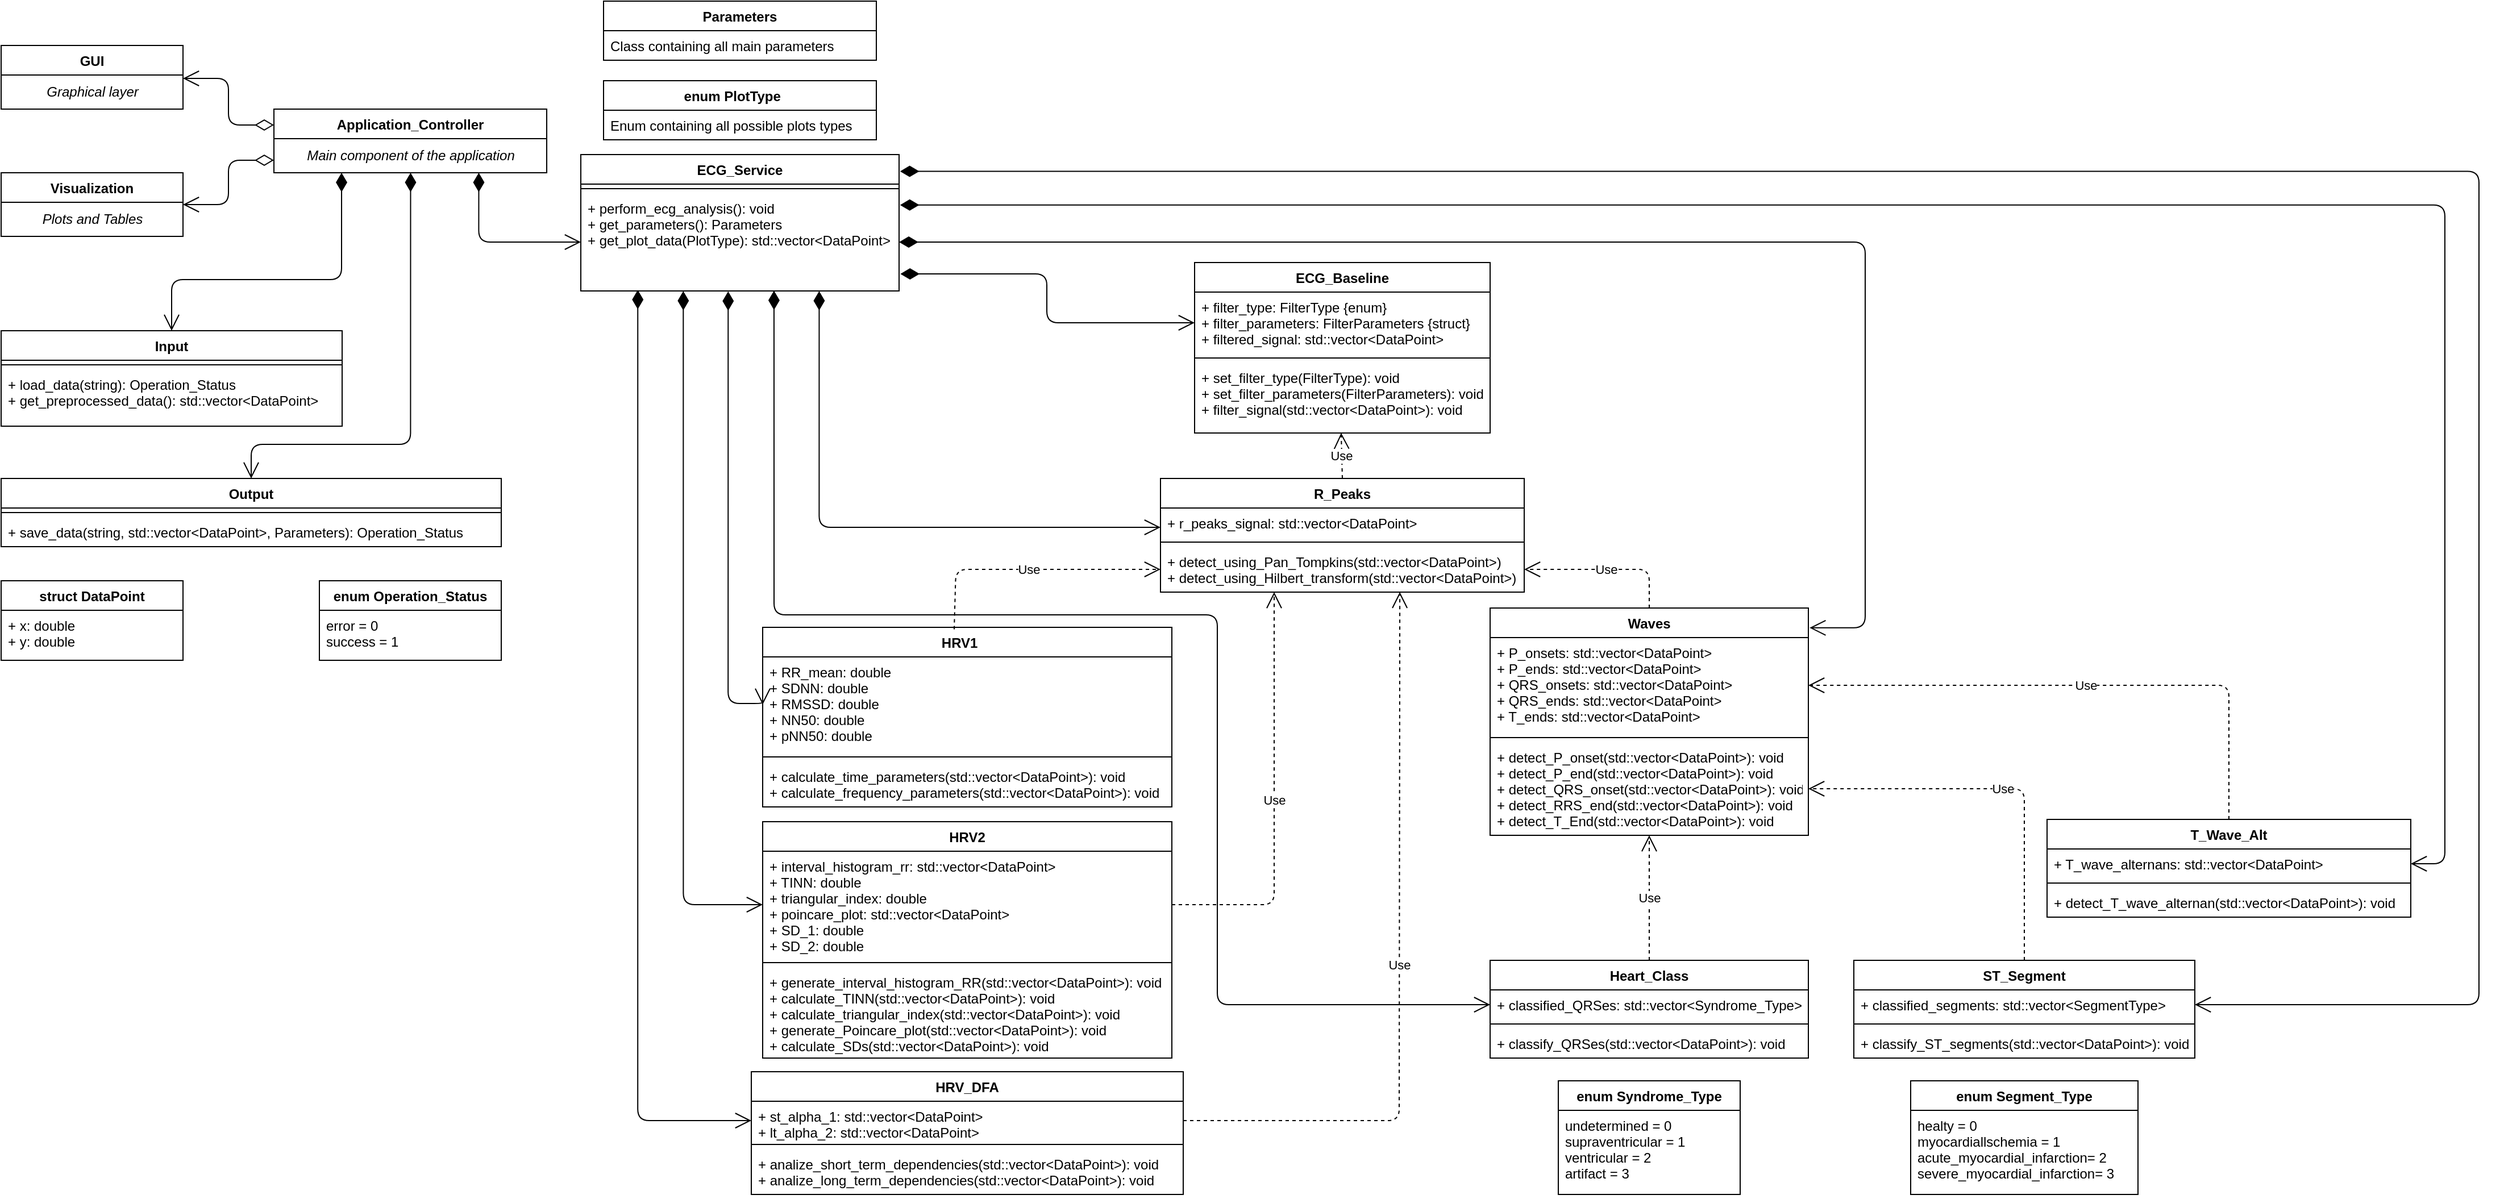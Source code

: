 <mxfile>
    <diagram id="Yrnj22OZAiDahOfx_ZIX" name="Page-1">
        <mxGraphModel dx="2313" dy="1340" grid="0" gridSize="10" guides="1" tooltips="1" connect="1" arrows="1" fold="1" page="0" pageScale="1" pageWidth="850" pageHeight="1100" math="0" shadow="0">
            <root>
                <mxCell id="0"/>
                <mxCell id="1" parent="0"/>
                <mxCell id="8" value="ECG_Baseline" style="swimlane;fontStyle=1;align=center;verticalAlign=top;childLayout=stackLayout;horizontal=1;startSize=26;horizontalStack=0;resizeParent=1;resizeParentMax=0;resizeLast=0;collapsible=1;marginBottom=0;" parent="1" vertex="1">
                    <mxGeometry x="1090" y="255" width="260" height="150" as="geometry">
                        <mxRectangle x="335" y="240" width="100" height="30" as="alternateBounds"/>
                    </mxGeometry>
                </mxCell>
                <mxCell id="9" value="+ filter_type: FilterType {enum}&#10;+ filter_parameters: FilterParameters {struct}&#10;+ filtered_signal: std::vector&lt;DataPoint&gt;" style="text;strokeColor=none;fillColor=none;align=left;verticalAlign=top;spacingLeft=4;spacingRight=4;overflow=hidden;rotatable=0;points=[[0,0.5],[1,0.5]];portConstraint=eastwest;" parent="8" vertex="1">
                    <mxGeometry y="26" width="260" height="54" as="geometry"/>
                </mxCell>
                <mxCell id="10" value="" style="line;strokeWidth=1;fillColor=none;align=left;verticalAlign=middle;spacingTop=-1;spacingLeft=3;spacingRight=3;rotatable=0;labelPosition=right;points=[];portConstraint=eastwest;strokeColor=inherit;" parent="8" vertex="1">
                    <mxGeometry y="80" width="260" height="8" as="geometry"/>
                </mxCell>
                <mxCell id="11" value="+ set_filter_type(FilterType): void&#10;+ set_filter_parameters(FilterParameters): void&#10;+ filter_signal(std::vector&lt;DataPoint&gt;): void" style="text;strokeColor=none;fillColor=none;align=left;verticalAlign=top;spacingLeft=4;spacingRight=4;overflow=hidden;rotatable=0;points=[[0,0.5],[1,0.5]];portConstraint=eastwest;" parent="8" vertex="1">
                    <mxGeometry y="88" width="260" height="62" as="geometry"/>
                </mxCell>
                <mxCell id="12" value="R_Peaks" style="swimlane;fontStyle=1;align=center;verticalAlign=top;childLayout=stackLayout;horizontal=1;startSize=26;horizontalStack=0;resizeParent=1;resizeParentMax=0;resizeLast=0;collapsible=1;marginBottom=0;" parent="1" vertex="1">
                    <mxGeometry x="1060" y="445" width="320" height="100" as="geometry">
                        <mxRectangle x="335" y="240" width="100" height="30" as="alternateBounds"/>
                    </mxGeometry>
                </mxCell>
                <mxCell id="13" value="+ r_peaks_signal: std::vector&lt;DataPoint&gt;" style="text;strokeColor=none;fillColor=none;align=left;verticalAlign=top;spacingLeft=4;spacingRight=4;overflow=hidden;rotatable=0;points=[[0,0.5],[1,0.5]];portConstraint=eastwest;" parent="12" vertex="1">
                    <mxGeometry y="26" width="320" height="26" as="geometry"/>
                </mxCell>
                <mxCell id="14" value="" style="line;strokeWidth=1;fillColor=none;align=left;verticalAlign=middle;spacingTop=-1;spacingLeft=3;spacingRight=3;rotatable=0;labelPosition=right;points=[];portConstraint=eastwest;strokeColor=inherit;" parent="12" vertex="1">
                    <mxGeometry y="52" width="320" height="8" as="geometry"/>
                </mxCell>
                <mxCell id="15" value="+ detect_using_Pan_Tompkins(std::vector&lt;DataPoint&gt;)&#10;+ detect_using_Hilbert_transform(std::vector&lt;DataPoint&gt;)" style="text;strokeColor=none;fillColor=none;align=left;verticalAlign=top;spacingLeft=4;spacingRight=4;overflow=hidden;rotatable=0;points=[[0,0.5],[1,0.5]];portConstraint=eastwest;" parent="12" vertex="1">
                    <mxGeometry y="60" width="320" height="40" as="geometry"/>
                </mxCell>
                <mxCell id="23" value="HRV2" style="swimlane;fontStyle=1;align=center;verticalAlign=top;childLayout=stackLayout;horizontal=1;startSize=26;horizontalStack=0;resizeParent=1;resizeParentMax=0;resizeLast=0;collapsible=1;marginBottom=0;" parent="1" vertex="1">
                    <mxGeometry x="710" y="747" width="360" height="208" as="geometry"/>
                </mxCell>
                <mxCell id="24" value="+ interval_histogram_rr: std::vector&lt;DataPoint&gt;&#10;+ TINN: double&#10;+ triangular_index: double&#10;+ poincare_plot: std::vector&lt;DataPoint&gt;&#10;+ SD_1: double&#10;+ SD_2: double&#10;" style="text;strokeColor=none;fillColor=none;align=left;verticalAlign=top;spacingLeft=4;spacingRight=4;overflow=hidden;rotatable=0;points=[[0,0.5],[1,0.5]];portConstraint=eastwest;" parent="23" vertex="1">
                    <mxGeometry y="26" width="360" height="94" as="geometry"/>
                </mxCell>
                <mxCell id="25" value="" style="line;strokeWidth=1;fillColor=none;align=left;verticalAlign=middle;spacingTop=-1;spacingLeft=3;spacingRight=3;rotatable=0;labelPosition=right;points=[];portConstraint=eastwest;strokeColor=inherit;" parent="23" vertex="1">
                    <mxGeometry y="120" width="360" height="8" as="geometry"/>
                </mxCell>
                <mxCell id="26" value="+ generate_interval_histogram_RR(std::vector&lt;DataPoint&gt;): void&#10;+ calculate_TINN(std::vector&lt;DataPoint&gt;): void&#10;+ calculate_triangular_index(std::vector&lt;DataPoint&gt;): void&#10;+ generate_Poincare_plot(std::vector&lt;DataPoint&gt;): void&#10;+ calculate_SDs(std::vector&lt;DataPoint&gt;): void" style="text;strokeColor=none;fillColor=none;align=left;verticalAlign=top;spacingLeft=4;spacingRight=4;overflow=hidden;rotatable=0;points=[[0,0.5],[1,0.5]];portConstraint=eastwest;" parent="23" vertex="1">
                    <mxGeometry y="128" width="360" height="80" as="geometry"/>
                </mxCell>
                <mxCell id="27" value="Waves" style="swimlane;fontStyle=1;align=center;verticalAlign=top;childLayout=stackLayout;horizontal=1;startSize=26;horizontalStack=0;resizeParent=1;resizeParentMax=0;resizeLast=0;collapsible=1;marginBottom=0;" parent="1" vertex="1">
                    <mxGeometry x="1350" y="559" width="280" height="200" as="geometry"/>
                </mxCell>
                <mxCell id="28" value="+ P_onsets: std::vector&lt;DataPoint&gt;&#10;+ P_ends: std::vector&lt;DataPoint&gt;&#10;+ QRS_onsets: std::vector&lt;DataPoint&gt;&#10;+ QRS_ends: std::vector&lt;DataPoint&gt;&#10;+ T_ends: std::vector&lt;DataPoint&gt;" style="text;strokeColor=none;fillColor=none;align=left;verticalAlign=top;spacingLeft=4;spacingRight=4;overflow=hidden;rotatable=0;points=[[0,0.5],[1,0.5]];portConstraint=eastwest;" parent="27" vertex="1">
                    <mxGeometry y="26" width="280" height="84" as="geometry"/>
                </mxCell>
                <mxCell id="29" value="" style="line;strokeWidth=1;fillColor=none;align=left;verticalAlign=middle;spacingTop=-1;spacingLeft=3;spacingRight=3;rotatable=0;labelPosition=right;points=[];portConstraint=eastwest;strokeColor=inherit;" parent="27" vertex="1">
                    <mxGeometry y="110" width="280" height="8" as="geometry"/>
                </mxCell>
                <mxCell id="30" value="+ detect_P_onset(std::vector&lt;DataPoint&gt;): void&#10;+ detect_P_end(std::vector&lt;DataPoint&gt;): void&#10;+ detect_QRS_onset(std::vector&lt;DataPoint&gt;): void&#10;+ detect_RRS_end(std::vector&lt;DataPoint&gt;): void&#10;+ detect_T_End(std::vector&lt;DataPoint&gt;): void" style="text;strokeColor=none;fillColor=none;align=left;verticalAlign=top;spacingLeft=4;spacingRight=4;overflow=hidden;rotatable=0;points=[[0,0.5],[1,0.5]];portConstraint=eastwest;" parent="27" vertex="1">
                    <mxGeometry y="118" width="280" height="82" as="geometry"/>
                </mxCell>
                <mxCell id="39" value="HRV_DFA" style="swimlane;fontStyle=1;align=center;verticalAlign=top;childLayout=stackLayout;horizontal=1;startSize=26;horizontalStack=0;resizeParent=1;resizeParentMax=0;resizeLast=0;collapsible=1;marginBottom=0;" parent="1" vertex="1">
                    <mxGeometry x="700" y="967" width="380" height="108" as="geometry"/>
                </mxCell>
                <mxCell id="40" value="+ st_alpha_1: std::vector&lt;DataPoint&gt;&#10;+ lt_alpha_2: std::vector&lt;DataPoint&gt;" style="text;strokeColor=none;fillColor=none;align=left;verticalAlign=top;spacingLeft=4;spacingRight=4;overflow=hidden;rotatable=0;points=[[0,0.5],[1,0.5]];portConstraint=eastwest;" parent="39" vertex="1">
                    <mxGeometry y="26" width="380" height="34" as="geometry"/>
                </mxCell>
                <mxCell id="41" value="" style="line;strokeWidth=1;fillColor=none;align=left;verticalAlign=middle;spacingTop=-1;spacingLeft=3;spacingRight=3;rotatable=0;labelPosition=right;points=[];portConstraint=eastwest;strokeColor=inherit;" parent="39" vertex="1">
                    <mxGeometry y="60" width="380" height="8" as="geometry"/>
                </mxCell>
                <mxCell id="42" value="+ analize_short_term_dependencies(std::vector&lt;DataPoint&gt;): void&#10;+ analize_long_term_dependencies(std::vector&lt;DataPoint&gt;): void" style="text;strokeColor=none;fillColor=none;align=left;verticalAlign=top;spacingLeft=4;spacingRight=4;overflow=hidden;rotatable=0;points=[[0,0.5],[1,0.5]];portConstraint=eastwest;" parent="39" vertex="1">
                    <mxGeometry y="68" width="380" height="40" as="geometry"/>
                </mxCell>
                <mxCell id="43" value="HRV1    " style="swimlane;fontStyle=1;align=center;verticalAlign=top;childLayout=stackLayout;horizontal=1;startSize=26;horizontalStack=0;resizeParent=1;resizeParentMax=0;resizeLast=0;collapsible=1;marginBottom=0;" parent="1" vertex="1">
                    <mxGeometry x="710" y="576" width="360" height="158" as="geometry"/>
                </mxCell>
                <mxCell id="44" value="+ RR_mean: double&#10;+ SDNN: double&#10;+ RMSSD: double&#10;+ NN50: double&#10;+ pNN50: double" style="text;strokeColor=none;fillColor=none;align=left;verticalAlign=top;spacingLeft=4;spacingRight=4;overflow=hidden;rotatable=0;points=[[0,0.5],[1,0.5]];portConstraint=eastwest;" parent="43" vertex="1">
                    <mxGeometry y="26" width="360" height="84" as="geometry"/>
                </mxCell>
                <mxCell id="45" value="" style="line;strokeWidth=1;fillColor=none;align=left;verticalAlign=middle;spacingTop=-1;spacingLeft=3;spacingRight=3;rotatable=0;labelPosition=right;points=[];portConstraint=eastwest;strokeColor=inherit;" parent="43" vertex="1">
                    <mxGeometry y="110" width="360" height="8" as="geometry"/>
                </mxCell>
                <mxCell id="46" value="+ calculate_time_parameters(std::vector&lt;DataPoint&gt;): void&#10;+ calculate_frequency_parameters(std::vector&lt;DataPoint&gt;): void" style="text;strokeColor=none;fillColor=none;align=left;verticalAlign=top;spacingLeft=4;spacingRight=4;overflow=hidden;rotatable=0;points=[[0,0.5],[1,0.5]];portConstraint=eastwest;" parent="43" vertex="1">
                    <mxGeometry y="118" width="360" height="40" as="geometry"/>
                </mxCell>
                <mxCell id="47" value="Heart_Class" style="swimlane;fontStyle=1;align=center;verticalAlign=top;childLayout=stackLayout;horizontal=1;startSize=26;horizontalStack=0;resizeParent=1;resizeParentMax=0;resizeLast=0;collapsible=1;marginBottom=0;" parent="1" vertex="1">
                    <mxGeometry x="1350" y="869" width="280" height="86" as="geometry"/>
                </mxCell>
                <mxCell id="48" value="+ classified_QRSes: std::vector&lt;Syndrome_Type&gt;" style="text;strokeColor=none;fillColor=none;align=left;verticalAlign=top;spacingLeft=4;spacingRight=4;overflow=hidden;rotatable=0;points=[[0,0.5],[1,0.5]];portConstraint=eastwest;" parent="47" vertex="1">
                    <mxGeometry y="26" width="280" height="26" as="geometry"/>
                </mxCell>
                <mxCell id="49" value="" style="line;strokeWidth=1;fillColor=none;align=left;verticalAlign=middle;spacingTop=-1;spacingLeft=3;spacingRight=3;rotatable=0;labelPosition=right;points=[];portConstraint=eastwest;strokeColor=inherit;" parent="47" vertex="1">
                    <mxGeometry y="52" width="280" height="8" as="geometry"/>
                </mxCell>
                <mxCell id="50" value="+ classify_QRSes(std::vector&lt;DataPoint&gt;): void" style="text;strokeColor=none;fillColor=none;align=left;verticalAlign=top;spacingLeft=4;spacingRight=4;overflow=hidden;rotatable=0;points=[[0,0.5],[1,0.5]];portConstraint=eastwest;" parent="47" vertex="1">
                    <mxGeometry y="60" width="280" height="26" as="geometry"/>
                </mxCell>
                <mxCell id="51" value="T_Wave_Alt" style="swimlane;fontStyle=1;align=center;verticalAlign=top;childLayout=stackLayout;horizontal=1;startSize=26;horizontalStack=0;resizeParent=1;resizeParentMax=0;resizeLast=0;collapsible=1;marginBottom=0;" parent="1" vertex="1">
                    <mxGeometry x="1840" y="745" width="320" height="86" as="geometry"/>
                </mxCell>
                <mxCell id="52" value="+ T_wave_alternans: std::vector&lt;DataPoint&gt;" style="text;strokeColor=none;fillColor=none;align=left;verticalAlign=top;spacingLeft=4;spacingRight=4;overflow=hidden;rotatable=0;points=[[0,0.5],[1,0.5]];portConstraint=eastwest;" parent="51" vertex="1">
                    <mxGeometry y="26" width="320" height="26" as="geometry"/>
                </mxCell>
                <mxCell id="53" value="" style="line;strokeWidth=1;fillColor=none;align=left;verticalAlign=middle;spacingTop=-1;spacingLeft=3;spacingRight=3;rotatable=0;labelPosition=right;points=[];portConstraint=eastwest;strokeColor=inherit;" parent="51" vertex="1">
                    <mxGeometry y="52" width="320" height="8" as="geometry"/>
                </mxCell>
                <mxCell id="54" value="+ detect_T_wave_alternan(std::vector&lt;DataPoint&gt;): void" style="text;strokeColor=none;fillColor=none;align=left;verticalAlign=top;spacingLeft=4;spacingRight=4;overflow=hidden;rotatable=0;points=[[0,0.5],[1,0.5]];portConstraint=eastwest;" parent="51" vertex="1">
                    <mxGeometry y="60" width="320" height="26" as="geometry"/>
                </mxCell>
                <mxCell id="55" value="ST_Segment" style="swimlane;fontStyle=1;align=center;verticalAlign=top;childLayout=stackLayout;horizontal=1;startSize=26;horizontalStack=0;resizeParent=1;resizeParentMax=0;resizeLast=0;collapsible=1;marginBottom=0;" parent="1" vertex="1">
                    <mxGeometry x="1670" y="869" width="300" height="86" as="geometry"/>
                </mxCell>
                <mxCell id="56" value="+ classified_segments: std::vector&lt;SegmentType&gt; " style="text;strokeColor=none;fillColor=none;align=left;verticalAlign=top;spacingLeft=4;spacingRight=4;overflow=hidden;rotatable=0;points=[[0,0.5],[1,0.5]];portConstraint=eastwest;" parent="55" vertex="1">
                    <mxGeometry y="26" width="300" height="26" as="geometry"/>
                </mxCell>
                <mxCell id="57" value="" style="line;strokeWidth=1;fillColor=none;align=left;verticalAlign=middle;spacingTop=-1;spacingLeft=3;spacingRight=3;rotatable=0;labelPosition=right;points=[];portConstraint=eastwest;strokeColor=inherit;" parent="55" vertex="1">
                    <mxGeometry y="52" width="300" height="8" as="geometry"/>
                </mxCell>
                <mxCell id="58" value="+ classify_ST_segments(std::vector&lt;DataPoint&gt;): void" style="text;strokeColor=none;fillColor=none;align=left;verticalAlign=top;spacingLeft=4;spacingRight=4;overflow=hidden;rotatable=0;points=[[0,0.5],[1,0.5]];portConstraint=eastwest;" parent="55" vertex="1">
                    <mxGeometry y="60" width="300" height="26" as="geometry"/>
                </mxCell>
                <mxCell id="59" value="Application_Controller" style="swimlane;fontStyle=1;align=center;verticalAlign=top;childLayout=stackLayout;horizontal=1;startSize=26;horizontalStack=0;resizeParent=1;resizeParentMax=0;resizeLast=0;collapsible=1;marginBottom=0;swimlaneLine=1;" parent="1" vertex="1">
                    <mxGeometry x="280" y="120" width="240" height="56" as="geometry"/>
                </mxCell>
                <mxCell id="185" value="&lt;i&gt;Main component of the application&lt;/i&gt;" style="text;html=1;align=center;verticalAlign=middle;resizable=0;points=[];autosize=1;strokeColor=none;fillColor=none;" parent="59" vertex="1">
                    <mxGeometry y="26" width="240" height="30" as="geometry"/>
                </mxCell>
                <mxCell id="67" value="Input" style="swimlane;fontStyle=1;align=center;verticalAlign=top;childLayout=stackLayout;horizontal=1;startSize=26;horizontalStack=0;resizeParent=1;resizeParentMax=0;resizeLast=0;collapsible=1;marginBottom=0;" parent="1" vertex="1">
                    <mxGeometry x="40" y="315" width="300" height="84" as="geometry"/>
                </mxCell>
                <mxCell id="69" value="" style="line;strokeWidth=1;fillColor=none;align=left;verticalAlign=middle;spacingTop=-1;spacingLeft=3;spacingRight=3;rotatable=0;labelPosition=right;points=[];portConstraint=eastwest;strokeColor=inherit;" parent="67" vertex="1">
                    <mxGeometry y="26" width="300" height="8" as="geometry"/>
                </mxCell>
                <mxCell id="70" value="+ load_data(string): Operation_Status&#10;+ get_preprocessed_data(): std::vector&lt;DataPoint&gt;" style="text;strokeColor=none;fillColor=none;align=left;verticalAlign=top;spacingLeft=4;spacingRight=4;overflow=hidden;rotatable=0;points=[[0,0.5],[1,0.5]];portConstraint=eastwest;" parent="67" vertex="1">
                    <mxGeometry y="34" width="300" height="50" as="geometry"/>
                </mxCell>
                <mxCell id="75" value="Output" style="swimlane;fontStyle=1;align=center;verticalAlign=top;childLayout=stackLayout;horizontal=1;startSize=26;horizontalStack=0;resizeParent=1;resizeParentMax=0;resizeLast=0;collapsible=1;marginBottom=0;" parent="1" vertex="1">
                    <mxGeometry x="40" y="445" width="440" height="60" as="geometry"/>
                </mxCell>
                <mxCell id="77" value="" style="line;strokeWidth=1;fillColor=none;align=left;verticalAlign=middle;spacingTop=-1;spacingLeft=3;spacingRight=3;rotatable=0;labelPosition=right;points=[];portConstraint=eastwest;strokeColor=inherit;" parent="75" vertex="1">
                    <mxGeometry y="26" width="440" height="8" as="geometry"/>
                </mxCell>
                <mxCell id="78" value="+ save_data(string, std::vector&lt;DataPoint&gt;, Parameters): Operation_Status" style="text;strokeColor=none;fillColor=none;align=left;verticalAlign=top;spacingLeft=4;spacingRight=4;overflow=hidden;rotatable=0;points=[[0,0.5],[1,0.5]];portConstraint=eastwest;" parent="75" vertex="1">
                    <mxGeometry y="34" width="440" height="26" as="geometry"/>
                </mxCell>
                <mxCell id="100" value="" style="endArrow=open;html=1;endSize=12;startArrow=diamondThin;startSize=14;startFill=0;edgeStyle=orthogonalEdgeStyle;align=left;verticalAlign=bottom;exitX=0;exitY=0.25;exitDx=0;exitDy=0;entryX=1;entryY=0.1;entryDx=0;entryDy=0;entryPerimeter=0;" parent="1" source="59" target="189" edge="1">
                    <mxGeometry x="-1" y="3" relative="1" as="geometry">
                        <mxPoint x="280" y="214" as="sourcePoint"/>
                        <mxPoint x="220" y="155" as="targetPoint"/>
                    </mxGeometry>
                </mxCell>
                <mxCell id="116" value="Use" style="endArrow=open;endSize=12;dashed=1;html=1;exitX=0.5;exitY=0;exitDx=0;exitDy=0;entryX=0.496;entryY=0.998;entryDx=0;entryDy=0;entryPerimeter=0;" parent="1" source="12" target="11" edge="1">
                    <mxGeometry width="160" relative="1" as="geometry">
                        <mxPoint x="1210" y="525" as="sourcePoint"/>
                        <mxPoint x="1140" y="445" as="targetPoint"/>
                    </mxGeometry>
                </mxCell>
                <mxCell id="117" value="Use" style="endArrow=open;endSize=12;dashed=1;html=1;exitX=0.468;exitY=0.011;exitDx=0;exitDy=0;exitPerimeter=0;entryX=0;entryY=0.5;entryDx=0;entryDy=0;" parent="1" source="43" target="15" edge="1">
                    <mxGeometry width="160" relative="1" as="geometry">
                        <mxPoint x="1150" y="709" as="sourcePoint"/>
                        <mxPoint x="1150" y="649" as="targetPoint"/>
                        <Array as="points">
                            <mxPoint x="880" y="525"/>
                        </Array>
                    </mxGeometry>
                </mxCell>
                <mxCell id="118" value="Use" style="endArrow=open;endSize=12;dashed=1;html=1;exitX=1;exitY=0.5;exitDx=0;exitDy=0;entryX=0.658;entryY=0.997;entryDx=0;entryDy=0;entryPerimeter=0;" parent="1" source="40" target="15" edge="1">
                    <mxGeometry width="160" relative="1" as="geometry">
                        <mxPoint x="1200" y="1029" as="sourcePoint"/>
                        <mxPoint x="1240" y="805" as="targetPoint"/>
                        <Array as="points">
                            <mxPoint x="1270" y="1010"/>
                        </Array>
                    </mxGeometry>
                </mxCell>
                <mxCell id="119" value="Use" style="endArrow=open;endSize=12;dashed=1;html=1;exitX=0.5;exitY=0;exitDx=0;exitDy=0;entryX=1;entryY=0.5;entryDx=0;entryDy=0;" parent="1" source="27" target="15" edge="1">
                    <mxGeometry width="160" relative="1" as="geometry">
                        <mxPoint x="1880" y="435" as="sourcePoint"/>
                        <mxPoint x="1830" y="355" as="targetPoint"/>
                        <Array as="points">
                            <mxPoint x="1490" y="525"/>
                        </Array>
                    </mxGeometry>
                </mxCell>
                <mxCell id="122" value="Use" style="endArrow=open;endSize=12;dashed=1;html=1;exitX=0.5;exitY=0;exitDx=0;exitDy=0;entryX=1;entryY=0.5;entryDx=0;entryDy=0;" parent="1" source="55" target="30" edge="1">
                    <mxGeometry width="160" relative="1" as="geometry">
                        <mxPoint x="1060" y="889" as="sourcePoint"/>
                        <mxPoint x="1890" y="715" as="targetPoint"/>
                        <Array as="points">
                            <mxPoint x="1820" y="718"/>
                        </Array>
                    </mxGeometry>
                </mxCell>
                <mxCell id="125" value="ECG_Service" style="swimlane;fontStyle=1;align=center;verticalAlign=top;childLayout=stackLayout;horizontal=1;startSize=26;horizontalStack=0;resizeParent=1;resizeParentMax=0;resizeLast=0;collapsible=1;marginBottom=0;" parent="1" vertex="1">
                    <mxGeometry x="550" y="160" width="280" height="120" as="geometry"/>
                </mxCell>
                <mxCell id="127" value="" style="line;strokeWidth=1;fillColor=none;align=left;verticalAlign=middle;spacingTop=-1;spacingLeft=3;spacingRight=3;rotatable=0;labelPosition=right;points=[];portConstraint=eastwest;strokeColor=inherit;" parent="125" vertex="1">
                    <mxGeometry y="26" width="280" height="8" as="geometry"/>
                </mxCell>
                <mxCell id="128" value="+ perform_ecg_analysis(): void&#10;+ get_parameters(): Parameters&#10;+ get_plot_data(PlotType): std::vector&lt;DataPoint&gt;" style="text;strokeColor=none;fillColor=none;align=left;verticalAlign=top;spacingLeft=4;spacingRight=4;overflow=hidden;rotatable=0;points=[[0,0.5],[1,0.5]];portConstraint=eastwest;" parent="125" vertex="1">
                    <mxGeometry y="34" width="280" height="86" as="geometry"/>
                </mxCell>
                <mxCell id="175" value="" style="endArrow=open;html=1;endSize=12;startArrow=diamondThin;startSize=14;startFill=1;edgeStyle=orthogonalEdgeStyle;align=left;verticalAlign=bottom;entryX=0;entryY=0.5;entryDx=0;entryDy=0;exitX=1.004;exitY=0.826;exitDx=0;exitDy=0;exitPerimeter=0;" parent="1" source="128" target="9" edge="1">
                    <mxGeometry x="-1" y="3" relative="1" as="geometry">
                        <mxPoint x="860" y="265" as="sourcePoint"/>
                        <mxPoint x="1060" y="324" as="targetPoint"/>
                        <Array as="points">
                            <mxPoint x="960" y="265"/>
                            <mxPoint x="960" y="308"/>
                        </Array>
                    </mxGeometry>
                </mxCell>
                <mxCell id="177" value="" style="endArrow=open;html=1;endSize=12;startArrow=diamondThin;startSize=14;startFill=1;edgeStyle=orthogonalEdgeStyle;align=left;verticalAlign=bottom;entryX=1;entryY=0.5;entryDx=0;entryDy=0;exitX=1.003;exitY=0.121;exitDx=0;exitDy=0;exitPerimeter=0;" parent="1" source="128" target="52" edge="1">
                    <mxGeometry x="-1" y="3" relative="1" as="geometry">
                        <mxPoint x="1480" y="205" as="sourcePoint"/>
                        <mxPoint x="2150" y="405" as="targetPoint"/>
                        <Array as="points">
                            <mxPoint x="2190" y="204"/>
                            <mxPoint x="2190" y="784"/>
                        </Array>
                    </mxGeometry>
                </mxCell>
                <mxCell id="178" value="" style="endArrow=open;html=1;endSize=12;startArrow=diamondThin;startSize=14;startFill=1;edgeStyle=orthogonalEdgeStyle;align=left;verticalAlign=bottom;entryX=1.004;entryY=0.087;entryDx=0;entryDy=0;entryPerimeter=0;exitX=1;exitY=0.5;exitDx=0;exitDy=0;" parent="1" source="128" target="27" edge="1">
                    <mxGeometry x="-1" y="3" relative="1" as="geometry">
                        <mxPoint x="1040" y="225" as="sourcePoint"/>
                        <mxPoint x="1590" y="489" as="targetPoint"/>
                        <Array as="points">
                            <mxPoint x="1680" y="237"/>
                            <mxPoint x="1680" y="576"/>
                        </Array>
                    </mxGeometry>
                </mxCell>
                <mxCell id="179" value="" style="endArrow=open;html=1;endSize=12;startArrow=diamondThin;startSize=14;startFill=1;edgeStyle=orthogonalEdgeStyle;align=left;verticalAlign=bottom;exitX=0.607;exitY=0.997;exitDx=0;exitDy=0;exitPerimeter=0;entryX=0;entryY=0.5;entryDx=0;entryDy=0;" parent="1" source="128" target="48" edge="1">
                    <mxGeometry x="-1" y="3" relative="1" as="geometry">
                        <mxPoint x="860" y="325.002" as="sourcePoint"/>
                        <mxPoint x="970" y="509.15" as="targetPoint"/>
                        <Array as="points">
                            <mxPoint x="720" y="565"/>
                            <mxPoint x="1110" y="565"/>
                            <mxPoint x="1110" y="908"/>
                        </Array>
                    </mxGeometry>
                </mxCell>
                <mxCell id="181" value="" style="endArrow=open;html=1;endSize=12;startArrow=diamondThin;startSize=14;startFill=1;edgeStyle=orthogonalEdgeStyle;align=left;verticalAlign=bottom;exitX=0.322;exitY=1.002;exitDx=0;exitDy=0;exitPerimeter=0;entryX=0;entryY=0.5;entryDx=0;entryDy=0;" parent="1" source="128" target="24" edge="1">
                    <mxGeometry x="-1" y="3" relative="1" as="geometry">
                        <mxPoint x="680" y="341" as="sourcePoint"/>
                        <mxPoint x="690" y="820" as="targetPoint"/>
                        <Array as="points">
                            <mxPoint x="640" y="820"/>
                        </Array>
                    </mxGeometry>
                </mxCell>
                <mxCell id="182" value="" style="endArrow=open;html=1;endSize=12;startArrow=diamondThin;startSize=14;startFill=1;edgeStyle=orthogonalEdgeStyle;align=left;verticalAlign=bottom;entryX=0;entryY=0.5;entryDx=0;entryDy=0;exitX=0.179;exitY=0.99;exitDx=0;exitDy=0;exitPerimeter=0;" parent="1" source="128" target="40" edge="1">
                    <mxGeometry x="-1" y="3" relative="1" as="geometry">
                        <mxPoint x="600" y="415" as="sourcePoint"/>
                        <mxPoint x="640" y="427" as="targetPoint"/>
                        <Array as="points">
                            <mxPoint x="600" y="1010"/>
                        </Array>
                    </mxGeometry>
                </mxCell>
                <mxCell id="184" value="" style="endArrow=open;html=1;endSize=12;startArrow=diamondThin;startSize=14;startFill=1;edgeStyle=orthogonalEdgeStyle;align=left;verticalAlign=bottom;exitX=1.003;exitY=0.123;exitDx=0;exitDy=0;exitPerimeter=0;entryX=1;entryY=0.5;entryDx=0;entryDy=0;" parent="1" source="125" target="56" edge="1">
                    <mxGeometry x="-1" y="3" relative="1" as="geometry">
                        <mxPoint x="840" y="175" as="sourcePoint"/>
                        <mxPoint x="1610" y="509" as="targetPoint"/>
                        <Array as="points">
                            <mxPoint x="2220" y="175"/>
                            <mxPoint x="2220" y="908"/>
                        </Array>
                    </mxGeometry>
                </mxCell>
                <mxCell id="188" value="GUI" style="swimlane;fontStyle=1;align=center;verticalAlign=top;childLayout=stackLayout;horizontal=1;startSize=26;horizontalStack=0;resizeParent=1;resizeParentMax=0;resizeLast=0;collapsible=1;marginBottom=0;swimlaneLine=1;" parent="1" vertex="1">
                    <mxGeometry x="40" y="64" width="160" height="56" as="geometry"/>
                </mxCell>
                <mxCell id="189" value="&lt;i&gt;Graphical layer&lt;/i&gt;" style="text;html=1;align=center;verticalAlign=middle;resizable=0;points=[];autosize=1;strokeColor=none;fillColor=none;" parent="188" vertex="1">
                    <mxGeometry y="26" width="160" height="30" as="geometry"/>
                </mxCell>
                <mxCell id="192" value="Visualization" style="swimlane;fontStyle=1;align=center;verticalAlign=top;childLayout=stackLayout;horizontal=1;startSize=26;horizontalStack=0;resizeParent=1;resizeParentMax=0;resizeLast=0;collapsible=1;marginBottom=0;swimlaneLine=1;" parent="1" vertex="1">
                    <mxGeometry x="40" y="176" width="160" height="56" as="geometry"/>
                </mxCell>
                <mxCell id="193" value="&lt;i&gt;Plots and Tables&lt;/i&gt;" style="text;html=1;align=center;verticalAlign=middle;resizable=0;points=[];autosize=1;strokeColor=none;fillColor=none;" parent="192" vertex="1">
                    <mxGeometry y="26" width="160" height="30" as="geometry"/>
                </mxCell>
                <mxCell id="194" value="" style="endArrow=open;html=1;endSize=12;startArrow=diamondThin;startSize=14;startFill=0;edgeStyle=orthogonalEdgeStyle;align=left;verticalAlign=bottom;exitX=0;exitY=0.633;exitDx=0;exitDy=0;entryX=1;entryY=0.5;entryDx=0;entryDy=0;exitPerimeter=0;" parent="1" source="185" target="192" edge="1">
                    <mxGeometry x="-1" y="3" relative="1" as="geometry">
                        <mxPoint x="290" y="214" as="sourcePoint"/>
                        <mxPoint x="210" y="199" as="targetPoint"/>
                    </mxGeometry>
                </mxCell>
                <mxCell id="204" value="struct DataPoint" style="swimlane;fontStyle=1;align=center;verticalAlign=top;childLayout=stackLayout;horizontal=1;startSize=26;horizontalStack=0;resizeParent=1;resizeParentMax=0;resizeLast=0;collapsible=1;marginBottom=0;" parent="1" vertex="1">
                    <mxGeometry x="40" y="535" width="160" height="70" as="geometry"/>
                </mxCell>
                <mxCell id="205" value="+ x: double&#10;+ y: double" style="text;strokeColor=none;fillColor=none;align=left;verticalAlign=top;spacingLeft=4;spacingRight=4;overflow=hidden;rotatable=0;points=[[0,0.5],[1,0.5]];portConstraint=eastwest;" parent="204" vertex="1">
                    <mxGeometry y="26" width="160" height="44" as="geometry"/>
                </mxCell>
                <mxCell id="209" value="enum Operation_Status" style="swimlane;fontStyle=1;align=center;verticalAlign=top;childLayout=stackLayout;horizontal=1;startSize=26;horizontalStack=0;resizeParent=1;resizeParentMax=0;resizeLast=0;collapsible=1;marginBottom=0;" parent="1" vertex="1">
                    <mxGeometry x="320" y="535" width="160" height="70" as="geometry"/>
                </mxCell>
                <mxCell id="210" value="error = 0&#10;success = 1" style="text;strokeColor=none;fillColor=none;align=left;verticalAlign=top;spacingLeft=4;spacingRight=4;overflow=hidden;rotatable=0;points=[[0,0.5],[1,0.5]];portConstraint=eastwest;" parent="209" vertex="1">
                    <mxGeometry y="26" width="160" height="44" as="geometry"/>
                </mxCell>
                <mxCell id="212" value="Parameters" style="swimlane;fontStyle=1;align=center;verticalAlign=top;childLayout=stackLayout;horizontal=1;startSize=26;horizontalStack=0;resizeParent=1;resizeParentMax=0;resizeLast=0;collapsible=1;marginBottom=0;" parent="1" vertex="1">
                    <mxGeometry x="570" y="25" width="240" height="52" as="geometry"/>
                </mxCell>
                <mxCell id="215" value="Class containing all main parameters" style="text;strokeColor=none;fillColor=none;align=left;verticalAlign=top;spacingLeft=4;spacingRight=4;overflow=hidden;rotatable=0;points=[[0,0.5],[1,0.5]];portConstraint=eastwest;" parent="212" vertex="1">
                    <mxGeometry y="26" width="240" height="26" as="geometry"/>
                </mxCell>
                <mxCell id="219" value="enum Syndrome_Type" style="swimlane;fontStyle=1;align=center;verticalAlign=top;childLayout=stackLayout;horizontal=1;startSize=26;horizontalStack=0;resizeParent=1;resizeParentMax=0;resizeLast=0;collapsible=1;marginBottom=0;" parent="1" vertex="1">
                    <mxGeometry x="1410" y="975" width="160" height="100" as="geometry"/>
                </mxCell>
                <mxCell id="220" value="undetermined = 0&#10;supraventricular = 1&#10;ventricular = 2&#10;artifact = 3" style="text;strokeColor=none;fillColor=none;align=left;verticalAlign=top;spacingLeft=4;spacingRight=4;overflow=hidden;rotatable=0;points=[[0,0.5],[1,0.5]];portConstraint=eastwest;" parent="219" vertex="1">
                    <mxGeometry y="26" width="160" height="74" as="geometry"/>
                </mxCell>
                <mxCell id="224" value="enum Segment_Type" style="swimlane;fontStyle=1;align=center;verticalAlign=top;childLayout=stackLayout;horizontal=1;startSize=26;horizontalStack=0;resizeParent=1;resizeParentMax=0;resizeLast=0;collapsible=1;marginBottom=0;" parent="1" vertex="1">
                    <mxGeometry x="1720" y="975" width="200" height="100" as="geometry"/>
                </mxCell>
                <mxCell id="225" value="healty = 0&#10;myocardiallschemia = 1&#10;acute_myocardial_infarction= 2&#10;severe_myocardial_infarction= 3" style="text;strokeColor=none;fillColor=none;align=left;verticalAlign=top;spacingLeft=4;spacingRight=4;overflow=hidden;rotatable=0;points=[[0,0.5],[1,0.5]];portConstraint=eastwest;" parent="224" vertex="1">
                    <mxGeometry y="26" width="200" height="74" as="geometry"/>
                </mxCell>
                <mxCell id="226" value="enum PlotType    " style="swimlane;fontStyle=1;align=center;verticalAlign=top;childLayout=stackLayout;horizontal=1;startSize=26;horizontalStack=0;resizeParent=1;resizeParentMax=0;resizeLast=0;collapsible=1;marginBottom=0;" parent="1" vertex="1">
                    <mxGeometry x="570" y="95" width="240" height="52" as="geometry"/>
                </mxCell>
                <mxCell id="227" value="Enum containing all possible plots types" style="text;strokeColor=none;fillColor=none;align=left;verticalAlign=top;spacingLeft=4;spacingRight=4;overflow=hidden;rotatable=0;points=[[0,0.5],[1,0.5]];portConstraint=eastwest;" parent="226" vertex="1">
                    <mxGeometry y="26" width="240" height="26" as="geometry"/>
                </mxCell>
                <mxCell id="120" value="Use" style="endArrow=open;endSize=12;dashed=1;html=1;exitX=1;exitY=0.5;exitDx=0;exitDy=0;" parent="1" source="24" edge="1">
                    <mxGeometry width="160" relative="1" as="geometry">
                        <mxPoint x="1180" y="805" as="sourcePoint"/>
                        <mxPoint x="1160" y="545" as="targetPoint"/>
                        <Array as="points">
                            <mxPoint x="1160" y="820"/>
                        </Array>
                    </mxGeometry>
                </mxCell>
                <mxCell id="230" value="" style="endArrow=open;html=1;endSize=12;startArrow=diamondThin;startSize=14;startFill=1;edgeStyle=orthogonalEdgeStyle;align=left;verticalAlign=bottom;entryX=0.5;entryY=0;entryDx=0;entryDy=0;exitX=0.501;exitY=1;exitDx=0;exitDy=0;exitPerimeter=0;" parent="1" source="185" target="75" edge="1">
                    <mxGeometry x="-1" y="3" relative="1" as="geometry">
                        <mxPoint x="400" y="250" as="sourcePoint"/>
                        <mxPoint x="350.0" y="384" as="targetPoint"/>
                        <Array as="points">
                            <mxPoint x="400" y="415"/>
                            <mxPoint x="260" y="415"/>
                        </Array>
                    </mxGeometry>
                </mxCell>
                <mxCell id="232" value="Use" style="endArrow=open;endSize=12;dashed=1;html=1;exitX=0.5;exitY=0;exitDx=0;exitDy=0;entryX=0.5;entryY=1;entryDx=0;entryDy=0;" parent="1" source="47" target="27" edge="1">
                    <mxGeometry width="160" relative="1" as="geometry">
                        <mxPoint x="1670" y="825" as="sourcePoint"/>
                        <mxPoint x="1660" y="717" as="targetPoint"/>
                    </mxGeometry>
                </mxCell>
                <mxCell id="233" value="Use" style="endArrow=open;endSize=12;dashed=1;html=1;exitX=0.5;exitY=0;exitDx=0;exitDy=0;entryX=1;entryY=0.5;entryDx=0;entryDy=0;" parent="1" source="51" target="28" edge="1">
                    <mxGeometry width="160" relative="1" as="geometry">
                        <mxPoint x="1870" y="598" as="sourcePoint"/>
                        <mxPoint x="1650" y="545" as="targetPoint"/>
                        <Array as="points">
                            <mxPoint x="2000" y="627"/>
                        </Array>
                    </mxGeometry>
                </mxCell>
                <mxCell id="234" value="" style="endArrow=open;html=1;endSize=12;startArrow=diamondThin;startSize=14;startFill=1;edgeStyle=orthogonalEdgeStyle;align=left;verticalAlign=bottom;entryX=0;entryY=0.5;entryDx=0;entryDy=0;exitX=0.463;exitY=1.005;exitDx=0;exitDy=0;exitPerimeter=0;" parent="1" source="128" target="44" edge="1">
                    <mxGeometry x="-1" y="3" relative="1" as="geometry">
                        <mxPoint x="680" y="285" as="sourcePoint"/>
                        <mxPoint x="721.44" y="813.77" as="targetPoint"/>
                        <Array as="points">
                            <mxPoint x="680" y="643"/>
                        </Array>
                    </mxGeometry>
                </mxCell>
                <mxCell id="235" value="" style="endArrow=open;html=1;endSize=12;startArrow=diamondThin;startSize=14;startFill=1;edgeStyle=orthogonalEdgeStyle;align=left;verticalAlign=bottom;exitX=0.749;exitY=1.002;exitDx=0;exitDy=0;exitPerimeter=0;entryX=0;entryY=0.654;entryDx=0;entryDy=0;entryPerimeter=0;" parent="1" source="128" target="13" edge="1">
                    <mxGeometry x="-1" y="3" relative="1" as="geometry">
                        <mxPoint x="750" y="435.004" as="sourcePoint"/>
                        <mxPoint x="1030" y="488" as="targetPoint"/>
                        <Array as="points">
                            <mxPoint x="760" y="488"/>
                        </Array>
                    </mxGeometry>
                </mxCell>
                <mxCell id="236" value="" style="endArrow=open;html=1;endSize=12;startArrow=diamondThin;startSize=14;startFill=1;edgeStyle=orthogonalEdgeStyle;align=left;verticalAlign=bottom;entryX=0.5;entryY=0;entryDx=0;entryDy=0;exitX=0.248;exitY=1;exitDx=0;exitDy=0;exitPerimeter=0;" parent="1" source="185" target="67" edge="1">
                    <mxGeometry x="-1" y="3" relative="1" as="geometry">
                        <mxPoint x="40" y="280" as="sourcePoint"/>
                        <mxPoint x="200" y="280" as="targetPoint"/>
                        <Array as="points">
                            <mxPoint x="340" y="270"/>
                            <mxPoint x="190" y="270"/>
                        </Array>
                    </mxGeometry>
                </mxCell>
                <mxCell id="237" value="" style="endArrow=open;html=1;endSize=12;startArrow=diamondThin;startSize=14;startFill=1;edgeStyle=orthogonalEdgeStyle;align=left;verticalAlign=bottom;exitX=0.751;exitY=1;exitDx=0;exitDy=0;exitPerimeter=0;entryX=0;entryY=0.5;entryDx=0;entryDy=0;" parent="1" source="185" target="128" edge="1">
                    <mxGeometry x="-1" y="3" relative="1" as="geometry">
                        <mxPoint x="240" y="110.0" as="sourcePoint"/>
                        <mxPoint x="400" y="110.0" as="targetPoint"/>
                    </mxGeometry>
                </mxCell>
            </root>
        </mxGraphModel>
    </diagram>
</mxfile>